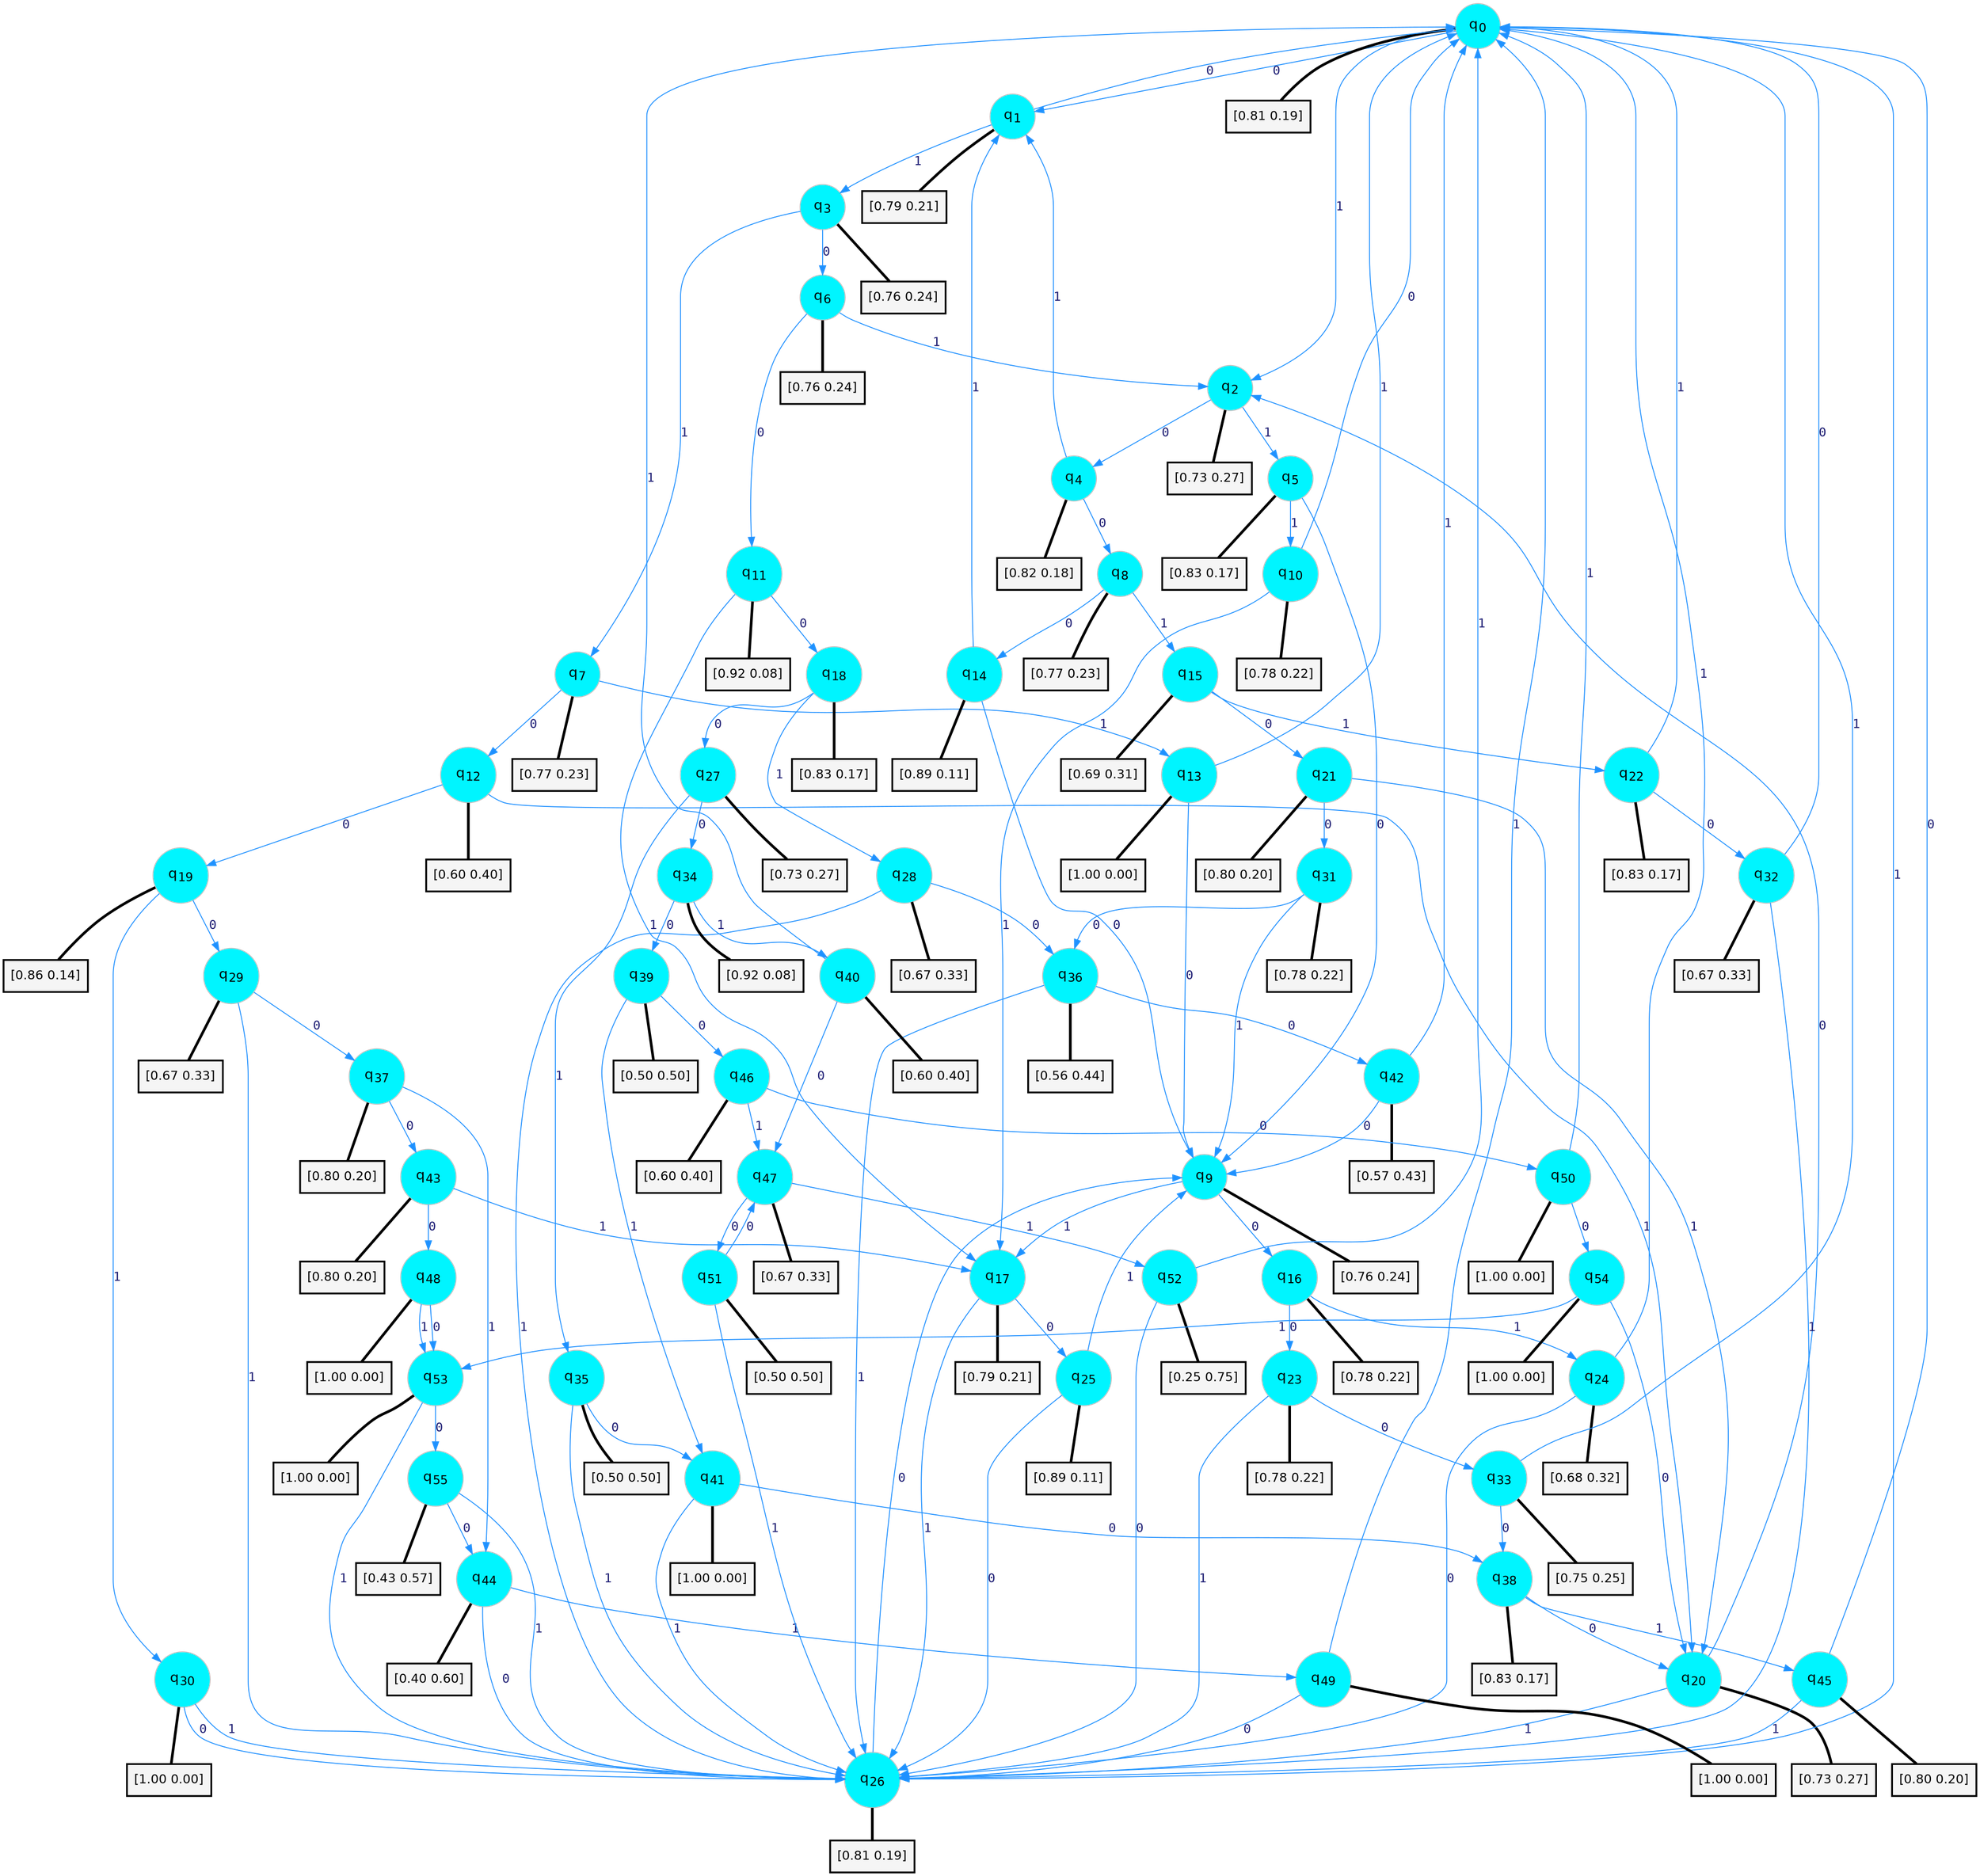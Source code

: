 digraph G {
graph [
bgcolor=transparent, dpi=300, rankdir=TD, size="40,25"];
node [
color=gray, fillcolor=turquoise1, fontcolor=black, fontname=Helvetica, fontsize=16, fontweight=bold, shape=circle, style=filled];
edge [
arrowsize=1, color=dodgerblue1, fontcolor=midnightblue, fontname=courier, fontweight=bold, penwidth=1, style=solid, weight=20];
0[label=<q<SUB>0</SUB>>];
1[label=<q<SUB>1</SUB>>];
2[label=<q<SUB>2</SUB>>];
3[label=<q<SUB>3</SUB>>];
4[label=<q<SUB>4</SUB>>];
5[label=<q<SUB>5</SUB>>];
6[label=<q<SUB>6</SUB>>];
7[label=<q<SUB>7</SUB>>];
8[label=<q<SUB>8</SUB>>];
9[label=<q<SUB>9</SUB>>];
10[label=<q<SUB>10</SUB>>];
11[label=<q<SUB>11</SUB>>];
12[label=<q<SUB>12</SUB>>];
13[label=<q<SUB>13</SUB>>];
14[label=<q<SUB>14</SUB>>];
15[label=<q<SUB>15</SUB>>];
16[label=<q<SUB>16</SUB>>];
17[label=<q<SUB>17</SUB>>];
18[label=<q<SUB>18</SUB>>];
19[label=<q<SUB>19</SUB>>];
20[label=<q<SUB>20</SUB>>];
21[label=<q<SUB>21</SUB>>];
22[label=<q<SUB>22</SUB>>];
23[label=<q<SUB>23</SUB>>];
24[label=<q<SUB>24</SUB>>];
25[label=<q<SUB>25</SUB>>];
26[label=<q<SUB>26</SUB>>];
27[label=<q<SUB>27</SUB>>];
28[label=<q<SUB>28</SUB>>];
29[label=<q<SUB>29</SUB>>];
30[label=<q<SUB>30</SUB>>];
31[label=<q<SUB>31</SUB>>];
32[label=<q<SUB>32</SUB>>];
33[label=<q<SUB>33</SUB>>];
34[label=<q<SUB>34</SUB>>];
35[label=<q<SUB>35</SUB>>];
36[label=<q<SUB>36</SUB>>];
37[label=<q<SUB>37</SUB>>];
38[label=<q<SUB>38</SUB>>];
39[label=<q<SUB>39</SUB>>];
40[label=<q<SUB>40</SUB>>];
41[label=<q<SUB>41</SUB>>];
42[label=<q<SUB>42</SUB>>];
43[label=<q<SUB>43</SUB>>];
44[label=<q<SUB>44</SUB>>];
45[label=<q<SUB>45</SUB>>];
46[label=<q<SUB>46</SUB>>];
47[label=<q<SUB>47</SUB>>];
48[label=<q<SUB>48</SUB>>];
49[label=<q<SUB>49</SUB>>];
50[label=<q<SUB>50</SUB>>];
51[label=<q<SUB>51</SUB>>];
52[label=<q<SUB>52</SUB>>];
53[label=<q<SUB>53</SUB>>];
54[label=<q<SUB>54</SUB>>];
55[label=<q<SUB>55</SUB>>];
56[label="[0.81 0.19]", shape=box,fontcolor=black, fontname=Helvetica, fontsize=14, penwidth=2, fillcolor=whitesmoke,color=black];
57[label="[0.79 0.21]", shape=box,fontcolor=black, fontname=Helvetica, fontsize=14, penwidth=2, fillcolor=whitesmoke,color=black];
58[label="[0.73 0.27]", shape=box,fontcolor=black, fontname=Helvetica, fontsize=14, penwidth=2, fillcolor=whitesmoke,color=black];
59[label="[0.76 0.24]", shape=box,fontcolor=black, fontname=Helvetica, fontsize=14, penwidth=2, fillcolor=whitesmoke,color=black];
60[label="[0.82 0.18]", shape=box,fontcolor=black, fontname=Helvetica, fontsize=14, penwidth=2, fillcolor=whitesmoke,color=black];
61[label="[0.83 0.17]", shape=box,fontcolor=black, fontname=Helvetica, fontsize=14, penwidth=2, fillcolor=whitesmoke,color=black];
62[label="[0.76 0.24]", shape=box,fontcolor=black, fontname=Helvetica, fontsize=14, penwidth=2, fillcolor=whitesmoke,color=black];
63[label="[0.77 0.23]", shape=box,fontcolor=black, fontname=Helvetica, fontsize=14, penwidth=2, fillcolor=whitesmoke,color=black];
64[label="[0.77 0.23]", shape=box,fontcolor=black, fontname=Helvetica, fontsize=14, penwidth=2, fillcolor=whitesmoke,color=black];
65[label="[0.76 0.24]", shape=box,fontcolor=black, fontname=Helvetica, fontsize=14, penwidth=2, fillcolor=whitesmoke,color=black];
66[label="[0.78 0.22]", shape=box,fontcolor=black, fontname=Helvetica, fontsize=14, penwidth=2, fillcolor=whitesmoke,color=black];
67[label="[0.92 0.08]", shape=box,fontcolor=black, fontname=Helvetica, fontsize=14, penwidth=2, fillcolor=whitesmoke,color=black];
68[label="[0.60 0.40]", shape=box,fontcolor=black, fontname=Helvetica, fontsize=14, penwidth=2, fillcolor=whitesmoke,color=black];
69[label="[1.00 0.00]", shape=box,fontcolor=black, fontname=Helvetica, fontsize=14, penwidth=2, fillcolor=whitesmoke,color=black];
70[label="[0.89 0.11]", shape=box,fontcolor=black, fontname=Helvetica, fontsize=14, penwidth=2, fillcolor=whitesmoke,color=black];
71[label="[0.69 0.31]", shape=box,fontcolor=black, fontname=Helvetica, fontsize=14, penwidth=2, fillcolor=whitesmoke,color=black];
72[label="[0.78 0.22]", shape=box,fontcolor=black, fontname=Helvetica, fontsize=14, penwidth=2, fillcolor=whitesmoke,color=black];
73[label="[0.79 0.21]", shape=box,fontcolor=black, fontname=Helvetica, fontsize=14, penwidth=2, fillcolor=whitesmoke,color=black];
74[label="[0.83 0.17]", shape=box,fontcolor=black, fontname=Helvetica, fontsize=14, penwidth=2, fillcolor=whitesmoke,color=black];
75[label="[0.86 0.14]", shape=box,fontcolor=black, fontname=Helvetica, fontsize=14, penwidth=2, fillcolor=whitesmoke,color=black];
76[label="[0.73 0.27]", shape=box,fontcolor=black, fontname=Helvetica, fontsize=14, penwidth=2, fillcolor=whitesmoke,color=black];
77[label="[0.80 0.20]", shape=box,fontcolor=black, fontname=Helvetica, fontsize=14, penwidth=2, fillcolor=whitesmoke,color=black];
78[label="[0.83 0.17]", shape=box,fontcolor=black, fontname=Helvetica, fontsize=14, penwidth=2, fillcolor=whitesmoke,color=black];
79[label="[0.78 0.22]", shape=box,fontcolor=black, fontname=Helvetica, fontsize=14, penwidth=2, fillcolor=whitesmoke,color=black];
80[label="[0.68 0.32]", shape=box,fontcolor=black, fontname=Helvetica, fontsize=14, penwidth=2, fillcolor=whitesmoke,color=black];
81[label="[0.89 0.11]", shape=box,fontcolor=black, fontname=Helvetica, fontsize=14, penwidth=2, fillcolor=whitesmoke,color=black];
82[label="[0.81 0.19]", shape=box,fontcolor=black, fontname=Helvetica, fontsize=14, penwidth=2, fillcolor=whitesmoke,color=black];
83[label="[0.73 0.27]", shape=box,fontcolor=black, fontname=Helvetica, fontsize=14, penwidth=2, fillcolor=whitesmoke,color=black];
84[label="[0.67 0.33]", shape=box,fontcolor=black, fontname=Helvetica, fontsize=14, penwidth=2, fillcolor=whitesmoke,color=black];
85[label="[0.67 0.33]", shape=box,fontcolor=black, fontname=Helvetica, fontsize=14, penwidth=2, fillcolor=whitesmoke,color=black];
86[label="[1.00 0.00]", shape=box,fontcolor=black, fontname=Helvetica, fontsize=14, penwidth=2, fillcolor=whitesmoke,color=black];
87[label="[0.78 0.22]", shape=box,fontcolor=black, fontname=Helvetica, fontsize=14, penwidth=2, fillcolor=whitesmoke,color=black];
88[label="[0.67 0.33]", shape=box,fontcolor=black, fontname=Helvetica, fontsize=14, penwidth=2, fillcolor=whitesmoke,color=black];
89[label="[0.75 0.25]", shape=box,fontcolor=black, fontname=Helvetica, fontsize=14, penwidth=2, fillcolor=whitesmoke,color=black];
90[label="[0.92 0.08]", shape=box,fontcolor=black, fontname=Helvetica, fontsize=14, penwidth=2, fillcolor=whitesmoke,color=black];
91[label="[0.50 0.50]", shape=box,fontcolor=black, fontname=Helvetica, fontsize=14, penwidth=2, fillcolor=whitesmoke,color=black];
92[label="[0.56 0.44]", shape=box,fontcolor=black, fontname=Helvetica, fontsize=14, penwidth=2, fillcolor=whitesmoke,color=black];
93[label="[0.80 0.20]", shape=box,fontcolor=black, fontname=Helvetica, fontsize=14, penwidth=2, fillcolor=whitesmoke,color=black];
94[label="[0.83 0.17]", shape=box,fontcolor=black, fontname=Helvetica, fontsize=14, penwidth=2, fillcolor=whitesmoke,color=black];
95[label="[0.50 0.50]", shape=box,fontcolor=black, fontname=Helvetica, fontsize=14, penwidth=2, fillcolor=whitesmoke,color=black];
96[label="[0.60 0.40]", shape=box,fontcolor=black, fontname=Helvetica, fontsize=14, penwidth=2, fillcolor=whitesmoke,color=black];
97[label="[1.00 0.00]", shape=box,fontcolor=black, fontname=Helvetica, fontsize=14, penwidth=2, fillcolor=whitesmoke,color=black];
98[label="[0.57 0.43]", shape=box,fontcolor=black, fontname=Helvetica, fontsize=14, penwidth=2, fillcolor=whitesmoke,color=black];
99[label="[0.80 0.20]", shape=box,fontcolor=black, fontname=Helvetica, fontsize=14, penwidth=2, fillcolor=whitesmoke,color=black];
100[label="[0.40 0.60]", shape=box,fontcolor=black, fontname=Helvetica, fontsize=14, penwidth=2, fillcolor=whitesmoke,color=black];
101[label="[0.80 0.20]", shape=box,fontcolor=black, fontname=Helvetica, fontsize=14, penwidth=2, fillcolor=whitesmoke,color=black];
102[label="[0.60 0.40]", shape=box,fontcolor=black, fontname=Helvetica, fontsize=14, penwidth=2, fillcolor=whitesmoke,color=black];
103[label="[0.67 0.33]", shape=box,fontcolor=black, fontname=Helvetica, fontsize=14, penwidth=2, fillcolor=whitesmoke,color=black];
104[label="[1.00 0.00]", shape=box,fontcolor=black, fontname=Helvetica, fontsize=14, penwidth=2, fillcolor=whitesmoke,color=black];
105[label="[1.00 0.00]", shape=box,fontcolor=black, fontname=Helvetica, fontsize=14, penwidth=2, fillcolor=whitesmoke,color=black];
106[label="[1.00 0.00]", shape=box,fontcolor=black, fontname=Helvetica, fontsize=14, penwidth=2, fillcolor=whitesmoke,color=black];
107[label="[0.50 0.50]", shape=box,fontcolor=black, fontname=Helvetica, fontsize=14, penwidth=2, fillcolor=whitesmoke,color=black];
108[label="[0.25 0.75]", shape=box,fontcolor=black, fontname=Helvetica, fontsize=14, penwidth=2, fillcolor=whitesmoke,color=black];
109[label="[1.00 0.00]", shape=box,fontcolor=black, fontname=Helvetica, fontsize=14, penwidth=2, fillcolor=whitesmoke,color=black];
110[label="[1.00 0.00]", shape=box,fontcolor=black, fontname=Helvetica, fontsize=14, penwidth=2, fillcolor=whitesmoke,color=black];
111[label="[0.43 0.57]", shape=box,fontcolor=black, fontname=Helvetica, fontsize=14, penwidth=2, fillcolor=whitesmoke,color=black];
0->1 [label=0];
0->2 [label=1];
0->56 [arrowhead=none, penwidth=3,color=black];
1->0 [label=0];
1->3 [label=1];
1->57 [arrowhead=none, penwidth=3,color=black];
2->4 [label=0];
2->5 [label=1];
2->58 [arrowhead=none, penwidth=3,color=black];
3->6 [label=0];
3->7 [label=1];
3->59 [arrowhead=none, penwidth=3,color=black];
4->8 [label=0];
4->1 [label=1];
4->60 [arrowhead=none, penwidth=3,color=black];
5->9 [label=0];
5->10 [label=1];
5->61 [arrowhead=none, penwidth=3,color=black];
6->11 [label=0];
6->2 [label=1];
6->62 [arrowhead=none, penwidth=3,color=black];
7->12 [label=0];
7->13 [label=1];
7->63 [arrowhead=none, penwidth=3,color=black];
8->14 [label=0];
8->15 [label=1];
8->64 [arrowhead=none, penwidth=3,color=black];
9->16 [label=0];
9->17 [label=1];
9->65 [arrowhead=none, penwidth=3,color=black];
10->0 [label=0];
10->17 [label=1];
10->66 [arrowhead=none, penwidth=3,color=black];
11->18 [label=0];
11->17 [label=1];
11->67 [arrowhead=none, penwidth=3,color=black];
12->19 [label=0];
12->20 [label=1];
12->68 [arrowhead=none, penwidth=3,color=black];
13->9 [label=0];
13->0 [label=1];
13->69 [arrowhead=none, penwidth=3,color=black];
14->9 [label=0];
14->1 [label=1];
14->70 [arrowhead=none, penwidth=3,color=black];
15->21 [label=0];
15->22 [label=1];
15->71 [arrowhead=none, penwidth=3,color=black];
16->23 [label=0];
16->24 [label=1];
16->72 [arrowhead=none, penwidth=3,color=black];
17->25 [label=0];
17->26 [label=1];
17->73 [arrowhead=none, penwidth=3,color=black];
18->27 [label=0];
18->28 [label=1];
18->74 [arrowhead=none, penwidth=3,color=black];
19->29 [label=0];
19->30 [label=1];
19->75 [arrowhead=none, penwidth=3,color=black];
20->2 [label=0];
20->26 [label=1];
20->76 [arrowhead=none, penwidth=3,color=black];
21->31 [label=0];
21->20 [label=1];
21->77 [arrowhead=none, penwidth=3,color=black];
22->32 [label=0];
22->0 [label=1];
22->78 [arrowhead=none, penwidth=3,color=black];
23->33 [label=0];
23->26 [label=1];
23->79 [arrowhead=none, penwidth=3,color=black];
24->26 [label=0];
24->0 [label=1];
24->80 [arrowhead=none, penwidth=3,color=black];
25->26 [label=0];
25->9 [label=1];
25->81 [arrowhead=none, penwidth=3,color=black];
26->9 [label=0];
26->0 [label=1];
26->82 [arrowhead=none, penwidth=3,color=black];
27->34 [label=0];
27->35 [label=1];
27->83 [arrowhead=none, penwidth=3,color=black];
28->36 [label=0];
28->26 [label=1];
28->84 [arrowhead=none, penwidth=3,color=black];
29->37 [label=0];
29->26 [label=1];
29->85 [arrowhead=none, penwidth=3,color=black];
30->26 [label=0];
30->26 [label=1];
30->86 [arrowhead=none, penwidth=3,color=black];
31->36 [label=0];
31->9 [label=1];
31->87 [arrowhead=none, penwidth=3,color=black];
32->0 [label=0];
32->26 [label=1];
32->88 [arrowhead=none, penwidth=3,color=black];
33->38 [label=0];
33->0 [label=1];
33->89 [arrowhead=none, penwidth=3,color=black];
34->39 [label=0];
34->40 [label=1];
34->90 [arrowhead=none, penwidth=3,color=black];
35->41 [label=0];
35->26 [label=1];
35->91 [arrowhead=none, penwidth=3,color=black];
36->42 [label=0];
36->26 [label=1];
36->92 [arrowhead=none, penwidth=3,color=black];
37->43 [label=0];
37->44 [label=1];
37->93 [arrowhead=none, penwidth=3,color=black];
38->20 [label=0];
38->45 [label=1];
38->94 [arrowhead=none, penwidth=3,color=black];
39->46 [label=0];
39->41 [label=1];
39->95 [arrowhead=none, penwidth=3,color=black];
40->47 [label=0];
40->0 [label=1];
40->96 [arrowhead=none, penwidth=3,color=black];
41->38 [label=0];
41->26 [label=1];
41->97 [arrowhead=none, penwidth=3,color=black];
42->9 [label=0];
42->0 [label=1];
42->98 [arrowhead=none, penwidth=3,color=black];
43->48 [label=0];
43->17 [label=1];
43->99 [arrowhead=none, penwidth=3,color=black];
44->26 [label=0];
44->49 [label=1];
44->100 [arrowhead=none, penwidth=3,color=black];
45->0 [label=0];
45->26 [label=1];
45->101 [arrowhead=none, penwidth=3,color=black];
46->50 [label=0];
46->47 [label=1];
46->102 [arrowhead=none, penwidth=3,color=black];
47->51 [label=0];
47->52 [label=1];
47->103 [arrowhead=none, penwidth=3,color=black];
48->53 [label=0];
48->53 [label=1];
48->104 [arrowhead=none, penwidth=3,color=black];
49->26 [label=0];
49->0 [label=1];
49->105 [arrowhead=none, penwidth=3,color=black];
50->54 [label=0];
50->0 [label=1];
50->106 [arrowhead=none, penwidth=3,color=black];
51->47 [label=0];
51->26 [label=1];
51->107 [arrowhead=none, penwidth=3,color=black];
52->26 [label=0];
52->0 [label=1];
52->108 [arrowhead=none, penwidth=3,color=black];
53->55 [label=0];
53->26 [label=1];
53->109 [arrowhead=none, penwidth=3,color=black];
54->20 [label=0];
54->53 [label=1];
54->110 [arrowhead=none, penwidth=3,color=black];
55->44 [label=0];
55->26 [label=1];
55->111 [arrowhead=none, penwidth=3,color=black];
}
